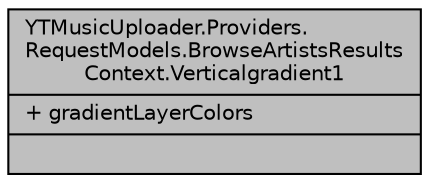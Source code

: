 digraph "YTMusicUploader.Providers.RequestModels.BrowseArtistsResultsContext.Verticalgradient1"
{
 // LATEX_PDF_SIZE
  edge [fontname="Helvetica",fontsize="10",labelfontname="Helvetica",labelfontsize="10"];
  node [fontname="Helvetica",fontsize="10",shape=record];
  Node1 [label="{YTMusicUploader.Providers.\lRequestModels.BrowseArtistsResults\lContext.Verticalgradient1\n|+ gradientLayerColors\l|}",height=0.2,width=0.4,color="black", fillcolor="grey75", style="filled", fontcolor="black",tooltip=" "];
}
